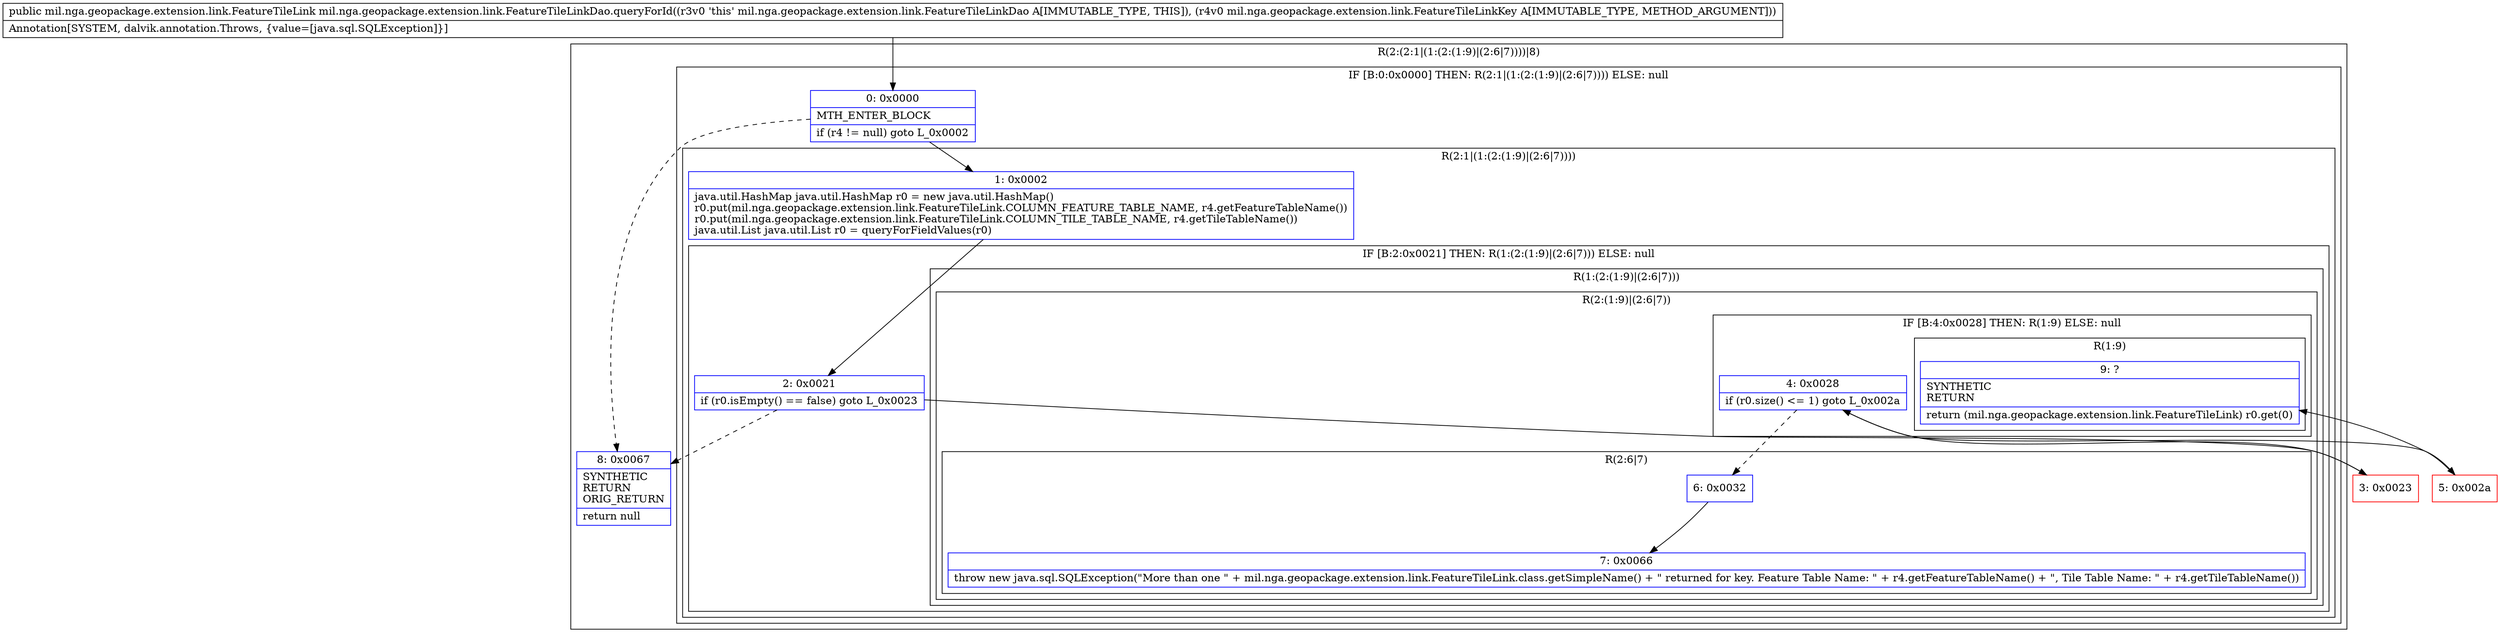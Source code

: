 digraph "CFG formil.nga.geopackage.extension.link.FeatureTileLinkDao.queryForId(Lmil\/nga\/geopackage\/extension\/link\/FeatureTileLinkKey;)Lmil\/nga\/geopackage\/extension\/link\/FeatureTileLink;" {
subgraph cluster_Region_681563782 {
label = "R(2:(2:1|(1:(2:(1:9)|(2:6|7))))|8)";
node [shape=record,color=blue];
subgraph cluster_IfRegion_584512271 {
label = "IF [B:0:0x0000] THEN: R(2:1|(1:(2:(1:9)|(2:6|7)))) ELSE: null";
node [shape=record,color=blue];
Node_0 [shape=record,label="{0\:\ 0x0000|MTH_ENTER_BLOCK\l|if (r4 != null) goto L_0x0002\l}"];
subgraph cluster_Region_152895652 {
label = "R(2:1|(1:(2:(1:9)|(2:6|7))))";
node [shape=record,color=blue];
Node_1 [shape=record,label="{1\:\ 0x0002|java.util.HashMap java.util.HashMap r0 = new java.util.HashMap()\lr0.put(mil.nga.geopackage.extension.link.FeatureTileLink.COLUMN_FEATURE_TABLE_NAME, r4.getFeatureTableName())\lr0.put(mil.nga.geopackage.extension.link.FeatureTileLink.COLUMN_TILE_TABLE_NAME, r4.getTileTableName())\ljava.util.List java.util.List r0 = queryForFieldValues(r0)\l}"];
subgraph cluster_IfRegion_947381053 {
label = "IF [B:2:0x0021] THEN: R(1:(2:(1:9)|(2:6|7))) ELSE: null";
node [shape=record,color=blue];
Node_2 [shape=record,label="{2\:\ 0x0021|if (r0.isEmpty() == false) goto L_0x0023\l}"];
subgraph cluster_Region_75675502 {
label = "R(1:(2:(1:9)|(2:6|7)))";
node [shape=record,color=blue];
subgraph cluster_Region_248140804 {
label = "R(2:(1:9)|(2:6|7))";
node [shape=record,color=blue];
subgraph cluster_IfRegion_1528591165 {
label = "IF [B:4:0x0028] THEN: R(1:9) ELSE: null";
node [shape=record,color=blue];
Node_4 [shape=record,label="{4\:\ 0x0028|if (r0.size() \<= 1) goto L_0x002a\l}"];
subgraph cluster_Region_656581540 {
label = "R(1:9)";
node [shape=record,color=blue];
Node_9 [shape=record,label="{9\:\ ?|SYNTHETIC\lRETURN\l|return (mil.nga.geopackage.extension.link.FeatureTileLink) r0.get(0)\l}"];
}
}
subgraph cluster_Region_1480038589 {
label = "R(2:6|7)";
node [shape=record,color=blue];
Node_6 [shape=record,label="{6\:\ 0x0032}"];
Node_7 [shape=record,label="{7\:\ 0x0066|throw new java.sql.SQLException(\"More than one \" + mil.nga.geopackage.extension.link.FeatureTileLink.class.getSimpleName() + \" returned for key. Feature Table Name: \" + r4.getFeatureTableName() + \", Tile Table Name: \" + r4.getTileTableName())\l}"];
}
}
}
}
}
}
Node_8 [shape=record,label="{8\:\ 0x0067|SYNTHETIC\lRETURN\lORIG_RETURN\l|return null\l}"];
}
Node_3 [shape=record,color=red,label="{3\:\ 0x0023}"];
Node_5 [shape=record,color=red,label="{5\:\ 0x002a}"];
MethodNode[shape=record,label="{public mil.nga.geopackage.extension.link.FeatureTileLink mil.nga.geopackage.extension.link.FeatureTileLinkDao.queryForId((r3v0 'this' mil.nga.geopackage.extension.link.FeatureTileLinkDao A[IMMUTABLE_TYPE, THIS]), (r4v0 mil.nga.geopackage.extension.link.FeatureTileLinkKey A[IMMUTABLE_TYPE, METHOD_ARGUMENT]))  | Annotation[SYSTEM, dalvik.annotation.Throws, \{value=[java.sql.SQLException]\}]\l}"];
MethodNode -> Node_0;
Node_0 -> Node_1;
Node_0 -> Node_8[style=dashed];
Node_1 -> Node_2;
Node_2 -> Node_3;
Node_2 -> Node_8[style=dashed];
Node_4 -> Node_5;
Node_4 -> Node_6[style=dashed];
Node_6 -> Node_7;
Node_3 -> Node_4;
Node_5 -> Node_9;
}


